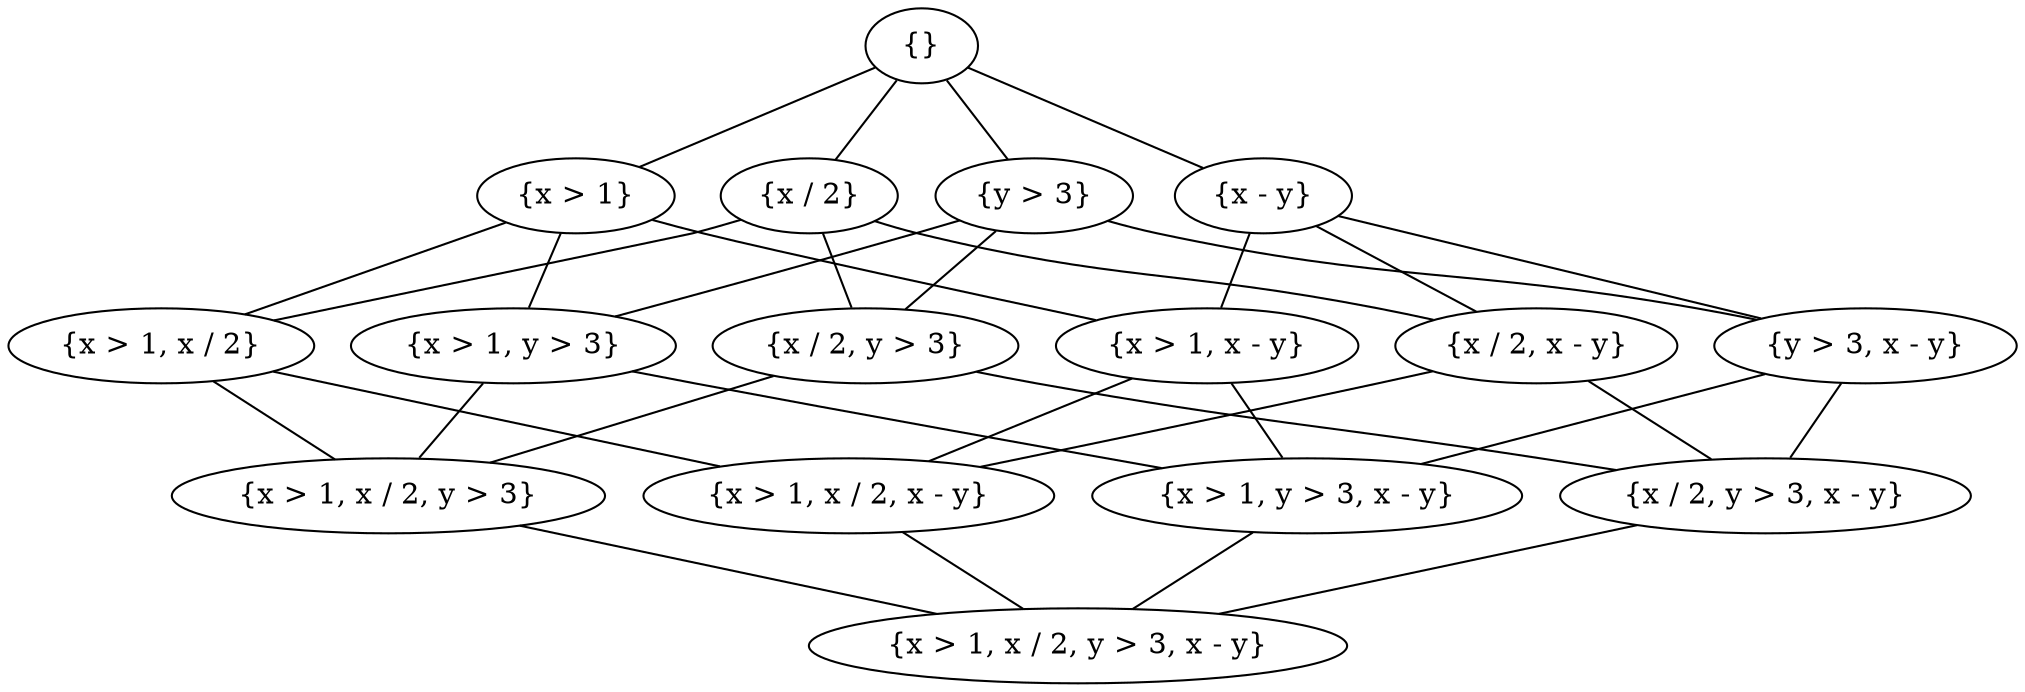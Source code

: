 graph name {
	root [label="{}"];

	e1 [label="{x > 1}"];
	e2 [label="{x / 2}"];
	e3 [label="{y > 3}"];
	e4 [label="{x - y}"];

	e1e2 [label="{x > 1, x / 2}"];
	e1e3 [label="{x > 1, y > 3}"];
	e1e4 [label="{x > 1, x - y}"];
	e2e3 [label="{x / 2, y > 3}"];
	e2e4 [label="{x / 2, x - y}"];
	e3e4 [label="{y > 3, x - y}"];

	e1e2e3 [label="{x > 1, x / 2, y > 3}"];
	e1e2e4 [label="{x > 1, x / 2, x - y}"];
	e1e3e4 [label="{x > 1, y > 3, x - y}"];
	e2e3e4 [label="{x / 2, y > 3, x - y}"];

	e1e2e3e4 [label="{x > 1, x / 2, y > 3, x - y}"];


	root -- e1, e2, e3, e4;
	e1 -- e1e2, e1e3, e1e4;
	e2 -- e1e2, e2e3, e2e4;
	e3 -- e1e3, e2e3, e3e4;
	e4 -- e1e4, e2e4, e3e4;
	e1e2 -- e1e2e3, e1e2e4;
	e1e3 -- e1e2e3, e1e3e4;
	e1e4 -- e1e2e4, e1e3e4;
	e2e3 -- e1e2e3, e2e3e4;
	e2e4 -- e1e2e4, e2e3e4;
	e3e4 -- e1e3e4, e2e3e4;
	e1e2e3 -- e1e2e3e4;
	e1e2e4 -- e1e2e3e4;
	e1e3e4 -- e1e2e3e4;
	e2e3e4 -- e1e2e3e4;	
	}